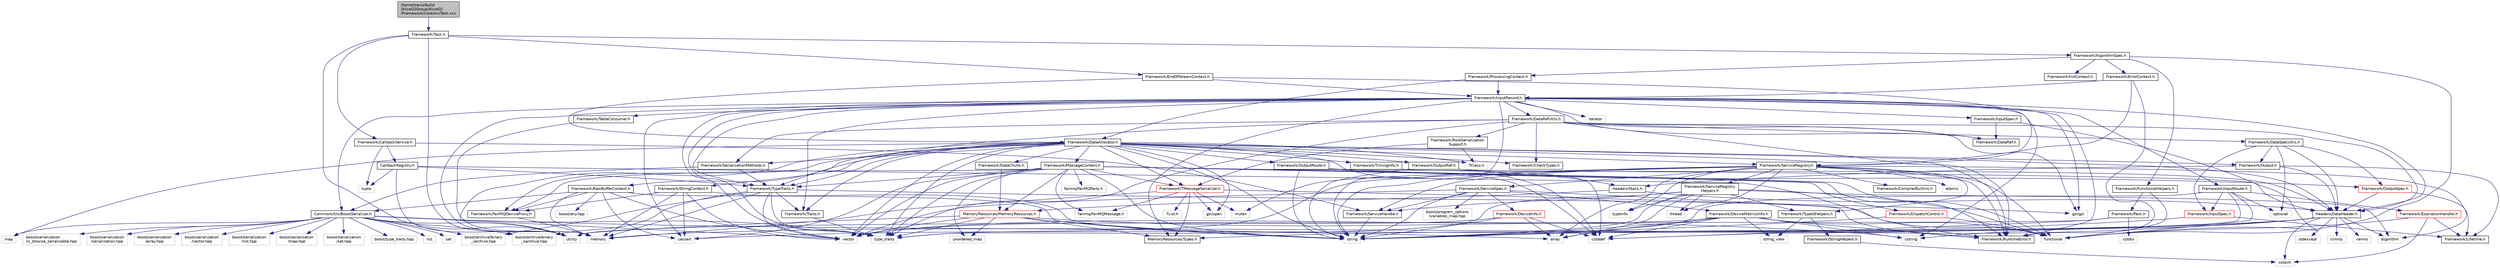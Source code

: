 digraph "/home/travis/build/AliceO2Group/AliceO2/Framework/Core/src/Task.cxx"
{
 // INTERACTIVE_SVG=YES
  bgcolor="transparent";
  edge [fontname="Helvetica",fontsize="10",labelfontname="Helvetica",labelfontsize="10"];
  node [fontname="Helvetica",fontsize="10",shape=record];
  Node0 [label="/home/travis/build\l/AliceO2Group/AliceO2\l/Framework/Core/src/Task.cxx",height=0.2,width=0.4,color="black", fillcolor="grey75", style="filled", fontcolor="black"];
  Node0 -> Node1 [color="midnightblue",fontsize="10",style="solid",fontname="Helvetica"];
  Node1 [label="Framework/Task.h",height=0.2,width=0.4,color="black",URL="$df/d4f/Task_8h.html"];
  Node1 -> Node2 [color="midnightblue",fontsize="10",style="solid",fontname="Helvetica"];
  Node2 [label="Framework/AlgorithmSpec.h",height=0.2,width=0.4,color="black",URL="$d0/d14/AlgorithmSpec_8h.html"];
  Node2 -> Node3 [color="midnightblue",fontsize="10",style="solid",fontname="Helvetica"];
  Node3 [label="Framework/ProcessingContext.h",height=0.2,width=0.4,color="black",URL="$de/d6a/ProcessingContext_8h.html"];
  Node3 -> Node4 [color="midnightblue",fontsize="10",style="solid",fontname="Helvetica"];
  Node4 [label="Framework/InputRecord.h",height=0.2,width=0.4,color="black",URL="$d6/d5c/InputRecord_8h.html"];
  Node4 -> Node5 [color="midnightblue",fontsize="10",style="solid",fontname="Helvetica"];
  Node5 [label="Framework/DataRef.h",height=0.2,width=0.4,color="black",URL="$d5/dfb/DataRef_8h.html"];
  Node4 -> Node6 [color="midnightblue",fontsize="10",style="solid",fontname="Helvetica"];
  Node6 [label="Framework/DataRefUtils.h",height=0.2,width=0.4,color="black",URL="$d5/db8/DataRefUtils_8h.html"];
  Node6 -> Node5 [color="midnightblue",fontsize="10",style="solid",fontname="Helvetica"];
  Node6 -> Node7 [color="midnightblue",fontsize="10",style="solid",fontname="Helvetica"];
  Node7 [label="Framework/RootSerialization\lSupport.h",height=0.2,width=0.4,color="black",URL="$db/dff/RootSerializationSupport_8h.html"];
  Node7 -> Node8 [color="midnightblue",fontsize="10",style="solid",fontname="Helvetica"];
  Node8 [label="Framework/TMessageSerializer.h",height=0.2,width=0.4,color="red",URL="$d8/d3c/TMessageSerializer_8h.html"];
  Node8 -> Node9 [color="midnightblue",fontsize="10",style="solid",fontname="Helvetica"];
  Node9 [label="fairmq/FairMQMessage.h",height=0.2,width=0.4,color="grey75"];
  Node8 -> Node10 [color="midnightblue",fontsize="10",style="solid",fontname="Helvetica"];
  Node10 [label="Framework/RuntimeError.h",height=0.2,width=0.4,color="black",URL="$d1/d76/RuntimeError_8h.html"];
  Node8 -> Node11 [color="midnightblue",fontsize="10",style="solid",fontname="Helvetica"];
  Node11 [label="TList.h",height=0.2,width=0.4,color="grey75"];
  Node8 -> Node16 [color="midnightblue",fontsize="10",style="solid",fontname="Helvetica"];
  Node16 [label="gsl/span",height=0.2,width=0.4,color="grey75"];
  Node8 -> Node17 [color="midnightblue",fontsize="10",style="solid",fontname="Helvetica"];
  Node17 [label="memory",height=0.2,width=0.4,color="grey75"];
  Node8 -> Node18 [color="midnightblue",fontsize="10",style="solid",fontname="Helvetica"];
  Node18 [label="mutex",height=0.2,width=0.4,color="grey75"];
  Node8 -> Node19 [color="midnightblue",fontsize="10",style="solid",fontname="Helvetica"];
  Node19 [label="MemoryResources/Types.h",height=0.2,width=0.4,color="black",URL="$d7/df8/Types_8h.html"];
  Node7 -> Node20 [color="midnightblue",fontsize="10",style="solid",fontname="Helvetica"];
  Node20 [label="TClass.h",height=0.2,width=0.4,color="grey75"];
  Node6 -> Node21 [color="midnightblue",fontsize="10",style="solid",fontname="Helvetica"];
  Node21 [label="Framework/SerializationMethods.h",height=0.2,width=0.4,color="black",URL="$d1/d53/SerializationMethods_8h.html",tooltip="Type wrappers for enfording a specific serialization method. "];
  Node21 -> Node22 [color="midnightblue",fontsize="10",style="solid",fontname="Helvetica"];
  Node22 [label="Framework/TypeTraits.h",height=0.2,width=0.4,color="black",URL="$d0/d95/TypeTraits_8h.html"];
  Node22 -> Node23 [color="midnightblue",fontsize="10",style="solid",fontname="Helvetica"];
  Node23 [label="type_traits",height=0.2,width=0.4,color="grey75"];
  Node22 -> Node24 [color="midnightblue",fontsize="10",style="solid",fontname="Helvetica"];
  Node24 [label="vector",height=0.2,width=0.4,color="grey75"];
  Node22 -> Node17 [color="midnightblue",fontsize="10",style="solid",fontname="Helvetica"];
  Node22 -> Node25 [color="midnightblue",fontsize="10",style="solid",fontname="Helvetica"];
  Node25 [label="Framework/Traits.h",height=0.2,width=0.4,color="black",URL="$db/d31/Traits_8h.html"];
  Node25 -> Node23 [color="midnightblue",fontsize="10",style="solid",fontname="Helvetica"];
  Node22 -> Node26 [color="midnightblue",fontsize="10",style="solid",fontname="Helvetica"];
  Node26 [label="boost/archive/binary\l_iarchive.hpp",height=0.2,width=0.4,color="grey75"];
  Node22 -> Node27 [color="midnightblue",fontsize="10",style="solid",fontname="Helvetica"];
  Node27 [label="boost/archive/binary\l_oarchive.hpp",height=0.2,width=0.4,color="grey75"];
  Node22 -> Node28 [color="midnightblue",fontsize="10",style="solid",fontname="Helvetica"];
  Node28 [label="gsl/gsl",height=0.2,width=0.4,color="grey75"];
  Node21 -> Node29 [color="midnightblue",fontsize="10",style="solid",fontname="Helvetica"];
  Node29 [label="CommonUtils/BoostSerializer.h",height=0.2,width=0.4,color="black",URL="$d7/d91/BoostSerializer_8h.html",tooltip="Templatised boost serializer/deserializer for containers and base types. "];
  Node29 -> Node30 [color="midnightblue",fontsize="10",style="solid",fontname="Helvetica"];
  Node30 [label="utility",height=0.2,width=0.4,color="grey75"];
  Node29 -> Node23 [color="midnightblue",fontsize="10",style="solid",fontname="Helvetica"];
  Node29 -> Node31 [color="midnightblue",fontsize="10",style="solid",fontname="Helvetica"];
  Node31 [label="array",height=0.2,width=0.4,color="grey75"];
  Node29 -> Node24 [color="midnightblue",fontsize="10",style="solid",fontname="Helvetica"];
  Node29 -> Node32 [color="midnightblue",fontsize="10",style="solid",fontname="Helvetica"];
  Node32 [label="list",height=0.2,width=0.4,color="grey75"];
  Node29 -> Node33 [color="midnightblue",fontsize="10",style="solid",fontname="Helvetica"];
  Node33 [label="map",height=0.2,width=0.4,color="grey75"];
  Node29 -> Node34 [color="midnightblue",fontsize="10",style="solid",fontname="Helvetica"];
  Node34 [label="set",height=0.2,width=0.4,color="grey75"];
  Node29 -> Node26 [color="midnightblue",fontsize="10",style="solid",fontname="Helvetica"];
  Node29 -> Node27 [color="midnightblue",fontsize="10",style="solid",fontname="Helvetica"];
  Node29 -> Node35 [color="midnightblue",fontsize="10",style="solid",fontname="Helvetica"];
  Node35 [label="boost/serialization\l/is_bitwise_serializable.hpp",height=0.2,width=0.4,color="grey75"];
  Node29 -> Node36 [color="midnightblue",fontsize="10",style="solid",fontname="Helvetica"];
  Node36 [label="boost/serialization\l/serialization.hpp",height=0.2,width=0.4,color="grey75"];
  Node29 -> Node37 [color="midnightblue",fontsize="10",style="solid",fontname="Helvetica"];
  Node37 [label="boost/serialization\l/array.hpp",height=0.2,width=0.4,color="grey75"];
  Node29 -> Node38 [color="midnightblue",fontsize="10",style="solid",fontname="Helvetica"];
  Node38 [label="boost/serialization\l/vector.hpp",height=0.2,width=0.4,color="grey75"];
  Node29 -> Node39 [color="midnightblue",fontsize="10",style="solid",fontname="Helvetica"];
  Node39 [label="boost/serialization\l/list.hpp",height=0.2,width=0.4,color="grey75"];
  Node29 -> Node40 [color="midnightblue",fontsize="10",style="solid",fontname="Helvetica"];
  Node40 [label="boost/serialization\l/map.hpp",height=0.2,width=0.4,color="grey75"];
  Node29 -> Node41 [color="midnightblue",fontsize="10",style="solid",fontname="Helvetica"];
  Node41 [label="boost/serialization\l/set.hpp",height=0.2,width=0.4,color="grey75"];
  Node29 -> Node42 [color="midnightblue",fontsize="10",style="solid",fontname="Helvetica"];
  Node42 [label="boost/type_traits.hpp",height=0.2,width=0.4,color="grey75"];
  Node6 -> Node43 [color="midnightblue",fontsize="10",style="solid",fontname="Helvetica"];
  Node43 [label="Framework/DataSpecUtils.h",height=0.2,width=0.4,color="black",URL="$d6/d68/DataSpecUtils_8h.html"];
  Node43 -> Node44 [color="midnightblue",fontsize="10",style="solid",fontname="Helvetica"];
  Node44 [label="Framework/OutputSpec.h",height=0.2,width=0.4,color="red",URL="$db/d2d/OutputSpec_8h.html"];
  Node44 -> Node45 [color="midnightblue",fontsize="10",style="solid",fontname="Helvetica"];
  Node45 [label="Headers/DataHeader.h",height=0.2,width=0.4,color="black",URL="$dc/dcd/DataHeader_8h.html"];
  Node45 -> Node46 [color="midnightblue",fontsize="10",style="solid",fontname="Helvetica"];
  Node46 [label="cstdint",height=0.2,width=0.4,color="grey75"];
  Node45 -> Node17 [color="midnightblue",fontsize="10",style="solid",fontname="Helvetica"];
  Node45 -> Node47 [color="midnightblue",fontsize="10",style="solid",fontname="Helvetica"];
  Node47 [label="cassert",height=0.2,width=0.4,color="grey75"];
  Node45 -> Node48 [color="midnightblue",fontsize="10",style="solid",fontname="Helvetica"];
  Node48 [label="cstring",height=0.2,width=0.4,color="grey75"];
  Node45 -> Node49 [color="midnightblue",fontsize="10",style="solid",fontname="Helvetica"];
  Node49 [label="algorithm",height=0.2,width=0.4,color="grey75"];
  Node45 -> Node50 [color="midnightblue",fontsize="10",style="solid",fontname="Helvetica"];
  Node50 [label="stdexcept",height=0.2,width=0.4,color="grey75"];
  Node45 -> Node51 [color="midnightblue",fontsize="10",style="solid",fontname="Helvetica"];
  Node51 [label="string",height=0.2,width=0.4,color="grey75"];
  Node45 -> Node52 [color="midnightblue",fontsize="10",style="solid",fontname="Helvetica"];
  Node52 [label="climits",height=0.2,width=0.4,color="grey75"];
  Node45 -> Node19 [color="midnightblue",fontsize="10",style="solid",fontname="Helvetica"];
  Node45 -> Node53 [color="midnightblue",fontsize="10",style="solid",fontname="Helvetica"];
  Node53 [label="cerrno",height=0.2,width=0.4,color="grey75"];
  Node44 -> Node54 [color="midnightblue",fontsize="10",style="solid",fontname="Helvetica"];
  Node54 [label="Framework/Lifetime.h",height=0.2,width=0.4,color="black",URL="$dc/dca/Lifetime_8h.html"];
  Node43 -> Node57 [color="midnightblue",fontsize="10",style="solid",fontname="Helvetica"];
  Node57 [label="Framework/InputSpec.h",height=0.2,width=0.4,color="red",URL="$d5/d3f/InputSpec_8h.html"];
  Node57 -> Node54 [color="midnightblue",fontsize="10",style="solid",fontname="Helvetica"];
  Node57 -> Node51 [color="midnightblue",fontsize="10",style="solid",fontname="Helvetica"];
  Node43 -> Node45 [color="midnightblue",fontsize="10",style="solid",fontname="Helvetica"];
  Node43 -> Node81 [color="midnightblue",fontsize="10",style="solid",fontname="Helvetica"];
  Node81 [label="Framework/Output.h",height=0.2,width=0.4,color="black",URL="$d3/ddf/Output_8h.html"];
  Node81 -> Node45 [color="midnightblue",fontsize="10",style="solid",fontname="Helvetica"];
  Node81 -> Node54 [color="midnightblue",fontsize="10",style="solid",fontname="Helvetica"];
  Node81 -> Node62 [color="midnightblue",fontsize="10",style="solid",fontname="Helvetica"];
  Node62 [label="Headers/Stack.h",height=0.2,width=0.4,color="black",URL="$d4/d00/Headers_2include_2Headers_2Stack_8h.html"];
  Node62 -> Node63 [color="midnightblue",fontsize="10",style="solid",fontname="Helvetica"];
  Node63 [label="MemoryResources/MemoryResources.h",height=0.2,width=0.4,color="red",URL="$dc/d03/MemoryResources_8h.html"];
  Node63 -> Node48 [color="midnightblue",fontsize="10",style="solid",fontname="Helvetica"];
  Node63 -> Node51 [color="midnightblue",fontsize="10",style="solid",fontname="Helvetica"];
  Node63 -> Node23 [color="midnightblue",fontsize="10",style="solid",fontname="Helvetica"];
  Node63 -> Node30 [color="midnightblue",fontsize="10",style="solid",fontname="Helvetica"];
  Node63 -> Node24 [color="midnightblue",fontsize="10",style="solid",fontname="Helvetica"];
  Node63 -> Node68 [color="midnightblue",fontsize="10",style="solid",fontname="Helvetica"];
  Node68 [label="unordered_map",height=0.2,width=0.4,color="grey75"];
  Node63 -> Node19 [color="midnightblue",fontsize="10",style="solid",fontname="Helvetica"];
  Node62 -> Node45 [color="midnightblue",fontsize="10",style="solid",fontname="Helvetica"];
  Node43 -> Node82 [color="midnightblue",fontsize="10",style="solid",fontname="Helvetica"];
  Node82 [label="optional",height=0.2,width=0.4,color="grey75"];
  Node6 -> Node22 [color="midnightblue",fontsize="10",style="solid",fontname="Helvetica"];
  Node6 -> Node45 [color="midnightblue",fontsize="10",style="solid",fontname="Helvetica"];
  Node6 -> Node83 [color="midnightblue",fontsize="10",style="solid",fontname="Helvetica"];
  Node83 [label="Framework/CheckTypes.h",height=0.2,width=0.4,color="black",URL="$d1/d00/CheckTypes_8h.html"];
  Node6 -> Node10 [color="midnightblue",fontsize="10",style="solid",fontname="Helvetica"];
  Node6 -> Node28 [color="midnightblue",fontsize="10",style="solid",fontname="Helvetica"];
  Node6 -> Node23 [color="midnightblue",fontsize="10",style="solid",fontname="Helvetica"];
  Node4 -> Node84 [color="midnightblue",fontsize="10",style="solid",fontname="Helvetica"];
  Node84 [label="Framework/InputRoute.h",height=0.2,width=0.4,color="black",URL="$d5/d19/InputRoute_8h.html"];
  Node84 -> Node85 [color="midnightblue",fontsize="10",style="solid",fontname="Helvetica"];
  Node85 [label="Framework/ExpirationHandler.h",height=0.2,width=0.4,color="red",URL="$d2/dd9/ExpirationHandler_8h.html"];
  Node85 -> Node54 [color="midnightblue",fontsize="10",style="solid",fontname="Helvetica"];
  Node85 -> Node46 [color="midnightblue",fontsize="10",style="solid",fontname="Helvetica"];
  Node85 -> Node87 [color="midnightblue",fontsize="10",style="solid",fontname="Helvetica"];
  Node87 [label="functional",height=0.2,width=0.4,color="grey75"];
  Node84 -> Node57 [color="midnightblue",fontsize="10",style="solid",fontname="Helvetica"];
  Node84 -> Node88 [color="midnightblue",fontsize="10",style="solid",fontname="Helvetica"];
  Node88 [label="cstddef",height=0.2,width=0.4,color="grey75"];
  Node84 -> Node51 [color="midnightblue",fontsize="10",style="solid",fontname="Helvetica"];
  Node84 -> Node87 [color="midnightblue",fontsize="10",style="solid",fontname="Helvetica"];
  Node84 -> Node82 [color="midnightblue",fontsize="10",style="solid",fontname="Helvetica"];
  Node4 -> Node22 [color="midnightblue",fontsize="10",style="solid",fontname="Helvetica"];
  Node4 -> Node89 [color="midnightblue",fontsize="10",style="solid",fontname="Helvetica"];
  Node89 [label="Framework/InputSpan.h",height=0.2,width=0.4,color="black",URL="$da/d0f/InputSpan_8h.html"];
  Node89 -> Node5 [color="midnightblue",fontsize="10",style="solid",fontname="Helvetica"];
  Node89 -> Node87 [color="midnightblue",fontsize="10",style="solid",fontname="Helvetica"];
  Node4 -> Node90 [color="midnightblue",fontsize="10",style="solid",fontname="Helvetica"];
  Node90 [label="Framework/TableConsumer.h",height=0.2,width=0.4,color="black",URL="$dc/d03/TableConsumer_8h.html"];
  Node90 -> Node17 [color="midnightblue",fontsize="10",style="solid",fontname="Helvetica"];
  Node4 -> Node25 [color="midnightblue",fontsize="10",style="solid",fontname="Helvetica"];
  Node4 -> Node10 [color="midnightblue",fontsize="10",style="solid",fontname="Helvetica"];
  Node4 -> Node19 [color="midnightblue",fontsize="10",style="solid",fontname="Helvetica"];
  Node4 -> Node45 [color="midnightblue",fontsize="10",style="solid",fontname="Helvetica"];
  Node4 -> Node29 [color="midnightblue",fontsize="10",style="solid",fontname="Helvetica"];
  Node4 -> Node28 [color="midnightblue",fontsize="10",style="solid",fontname="Helvetica"];
  Node4 -> Node91 [color="midnightblue",fontsize="10",style="solid",fontname="Helvetica"];
  Node91 [label="iterator",height=0.2,width=0.4,color="grey75"];
  Node4 -> Node51 [color="midnightblue",fontsize="10",style="solid",fontname="Helvetica"];
  Node4 -> Node24 [color="midnightblue",fontsize="10",style="solid",fontname="Helvetica"];
  Node4 -> Node48 [color="midnightblue",fontsize="10",style="solid",fontname="Helvetica"];
  Node4 -> Node47 [color="midnightblue",fontsize="10",style="solid",fontname="Helvetica"];
  Node4 -> Node17 [color="midnightblue",fontsize="10",style="solid",fontname="Helvetica"];
  Node4 -> Node23 [color="midnightblue",fontsize="10",style="solid",fontname="Helvetica"];
  Node3 -> Node92 [color="midnightblue",fontsize="10",style="solid",fontname="Helvetica"];
  Node92 [label="Framework/DataAllocator.h",height=0.2,width=0.4,color="black",URL="$d1/d28/DataAllocator_8h.html"];
  Node92 -> Node93 [color="midnightblue",fontsize="10",style="solid",fontname="Helvetica"];
  Node93 [label="Framework/MessageContext.h",height=0.2,width=0.4,color="black",URL="$dc/dc4/MessageContext_8h.html"];
  Node93 -> Node94 [color="midnightblue",fontsize="10",style="solid",fontname="Helvetica"];
  Node94 [label="Framework/DispatchControl.h",height=0.2,width=0.4,color="red",URL="$dd/dda/DispatchControl_8h.html"];
  Node94 -> Node87 [color="midnightblue",fontsize="10",style="solid",fontname="Helvetica"];
  Node94 -> Node51 [color="midnightblue",fontsize="10",style="solid",fontname="Helvetica"];
  Node93 -> Node96 [color="midnightblue",fontsize="10",style="solid",fontname="Helvetica"];
  Node96 [label="Framework/FairMQDeviceProxy.h",height=0.2,width=0.4,color="black",URL="$d8/d71/FairMQDeviceProxy_8h.html"];
  Node96 -> Node17 [color="midnightblue",fontsize="10",style="solid",fontname="Helvetica"];
  Node93 -> Node10 [color="midnightblue",fontsize="10",style="solid",fontname="Helvetica"];
  Node93 -> Node8 [color="midnightblue",fontsize="10",style="solid",fontname="Helvetica"];
  Node93 -> Node22 [color="midnightblue",fontsize="10",style="solid",fontname="Helvetica"];
  Node93 -> Node45 [color="midnightblue",fontsize="10",style="solid",fontname="Helvetica"];
  Node93 -> Node63 [color="midnightblue",fontsize="10",style="solid",fontname="Helvetica"];
  Node93 -> Node9 [color="midnightblue",fontsize="10",style="solid",fontname="Helvetica"];
  Node93 -> Node97 [color="midnightblue",fontsize="10",style="solid",fontname="Helvetica"];
  Node97 [label="fairmq/FairMQParts.h",height=0.2,width=0.4,color="grey75"];
  Node93 -> Node47 [color="midnightblue",fontsize="10",style="solid",fontname="Helvetica"];
  Node93 -> Node87 [color="midnightblue",fontsize="10",style="solid",fontname="Helvetica"];
  Node93 -> Node51 [color="midnightblue",fontsize="10",style="solid",fontname="Helvetica"];
  Node93 -> Node23 [color="midnightblue",fontsize="10",style="solid",fontname="Helvetica"];
  Node93 -> Node68 [color="midnightblue",fontsize="10",style="solid",fontname="Helvetica"];
  Node93 -> Node24 [color="midnightblue",fontsize="10",style="solid",fontname="Helvetica"];
  Node92 -> Node98 [color="midnightblue",fontsize="10",style="solid",fontname="Helvetica"];
  Node98 [label="Framework/StringContext.h",height=0.2,width=0.4,color="black",URL="$dd/df6/StringContext_8h.html"];
  Node98 -> Node96 [color="midnightblue",fontsize="10",style="solid",fontname="Helvetica"];
  Node98 -> Node24 [color="midnightblue",fontsize="10",style="solid",fontname="Helvetica"];
  Node98 -> Node47 [color="midnightblue",fontsize="10",style="solid",fontname="Helvetica"];
  Node98 -> Node51 [color="midnightblue",fontsize="10",style="solid",fontname="Helvetica"];
  Node98 -> Node17 [color="midnightblue",fontsize="10",style="solid",fontname="Helvetica"];
  Node92 -> Node99 [color="midnightblue",fontsize="10",style="solid",fontname="Helvetica"];
  Node99 [label="Framework/RawBufferContext.h",height=0.2,width=0.4,color="black",URL="$d8/d25/RawBufferContext_8h.html",tooltip=" "];
  Node99 -> Node96 [color="midnightblue",fontsize="10",style="solid",fontname="Helvetica"];
  Node99 -> Node29 [color="midnightblue",fontsize="10",style="solid",fontname="Helvetica"];
  Node99 -> Node24 [color="midnightblue",fontsize="10",style="solid",fontname="Helvetica"];
  Node99 -> Node47 [color="midnightblue",fontsize="10",style="solid",fontname="Helvetica"];
  Node99 -> Node51 [color="midnightblue",fontsize="10",style="solid",fontname="Helvetica"];
  Node99 -> Node17 [color="midnightblue",fontsize="10",style="solid",fontname="Helvetica"];
  Node99 -> Node100 [color="midnightblue",fontsize="10",style="solid",fontname="Helvetica"];
  Node100 [label="boost/any.hpp",height=0.2,width=0.4,color="grey75"];
  Node92 -> Node81 [color="midnightblue",fontsize="10",style="solid",fontname="Helvetica"];
  Node92 -> Node101 [color="midnightblue",fontsize="10",style="solid",fontname="Helvetica"];
  Node101 [label="Framework/OutputRef.h",height=0.2,width=0.4,color="black",URL="$d6/d5a/OutputRef_8h.html"];
  Node101 -> Node45 [color="midnightblue",fontsize="10",style="solid",fontname="Helvetica"];
  Node101 -> Node62 [color="midnightblue",fontsize="10",style="solid",fontname="Helvetica"];
  Node101 -> Node51 [color="midnightblue",fontsize="10",style="solid",fontname="Helvetica"];
  Node92 -> Node102 [color="midnightblue",fontsize="10",style="solid",fontname="Helvetica"];
  Node102 [label="Framework/OutputRoute.h",height=0.2,width=0.4,color="black",URL="$d6/df4/OutputRoute_8h.html"];
  Node102 -> Node44 [color="midnightblue",fontsize="10",style="solid",fontname="Helvetica"];
  Node102 -> Node88 [color="midnightblue",fontsize="10",style="solid",fontname="Helvetica"];
  Node102 -> Node51 [color="midnightblue",fontsize="10",style="solid",fontname="Helvetica"];
  Node92 -> Node103 [color="midnightblue",fontsize="10",style="solid",fontname="Helvetica"];
  Node103 [label="Framework/DataChunk.h",height=0.2,width=0.4,color="black",URL="$d7/d31/DataChunk_8h.html"];
  Node103 -> Node63 [color="midnightblue",fontsize="10",style="solid",fontname="Helvetica"];
  Node92 -> Node96 [color="midnightblue",fontsize="10",style="solid",fontname="Helvetica"];
  Node92 -> Node104 [color="midnightblue",fontsize="10",style="solid",fontname="Helvetica"];
  Node104 [label="Framework/TimingInfo.h",height=0.2,width=0.4,color="black",URL="$da/d2b/TimingInfo_8h.html"];
  Node104 -> Node88 [color="midnightblue",fontsize="10",style="solid",fontname="Helvetica"];
  Node92 -> Node8 [color="midnightblue",fontsize="10",style="solid",fontname="Helvetica"];
  Node92 -> Node22 [color="midnightblue",fontsize="10",style="solid",fontname="Helvetica"];
  Node92 -> Node25 [color="midnightblue",fontsize="10",style="solid",fontname="Helvetica"];
  Node92 -> Node21 [color="midnightblue",fontsize="10",style="solid",fontname="Helvetica"];
  Node92 -> Node83 [color="midnightblue",fontsize="10",style="solid",fontname="Helvetica"];
  Node92 -> Node105 [color="midnightblue",fontsize="10",style="solid",fontname="Helvetica"];
  Node105 [label="Framework/ServiceRegistry.h",height=0.2,width=0.4,color="black",URL="$d8/d17/ServiceRegistry_8h.html"];
  Node105 -> Node106 [color="midnightblue",fontsize="10",style="solid",fontname="Helvetica"];
  Node106 [label="Framework/ServiceHandle.h",height=0.2,width=0.4,color="black",URL="$d3/d28/ServiceHandle_8h.html"];
  Node106 -> Node51 [color="midnightblue",fontsize="10",style="solid",fontname="Helvetica"];
  Node105 -> Node107 [color="midnightblue",fontsize="10",style="solid",fontname="Helvetica"];
  Node107 [label="Framework/ServiceSpec.h",height=0.2,width=0.4,color="black",URL="$d4/d61/ServiceSpec_8h.html"];
  Node107 -> Node106 [color="midnightblue",fontsize="10",style="solid",fontname="Helvetica"];
  Node107 -> Node108 [color="midnightblue",fontsize="10",style="solid",fontname="Helvetica"];
  Node108 [label="Framework/DeviceMetricsInfo.h",height=0.2,width=0.4,color="black",URL="$dc/df0/DeviceMetricsInfo_8h.html"];
  Node108 -> Node10 [color="midnightblue",fontsize="10",style="solid",fontname="Helvetica"];
  Node108 -> Node31 [color="midnightblue",fontsize="10",style="solid",fontname="Helvetica"];
  Node108 -> Node88 [color="midnightblue",fontsize="10",style="solid",fontname="Helvetica"];
  Node108 -> Node48 [color="midnightblue",fontsize="10",style="solid",fontname="Helvetica"];
  Node108 -> Node87 [color="midnightblue",fontsize="10",style="solid",fontname="Helvetica"];
  Node108 -> Node51 [color="midnightblue",fontsize="10",style="solid",fontname="Helvetica"];
  Node108 -> Node79 [color="midnightblue",fontsize="10",style="solid",fontname="Helvetica"];
  Node79 [label="string_view",height=0.2,width=0.4,color="grey75"];
  Node108 -> Node24 [color="midnightblue",fontsize="10",style="solid",fontname="Helvetica"];
  Node107 -> Node109 [color="midnightblue",fontsize="10",style="solid",fontname="Helvetica"];
  Node109 [label="Framework/DeviceInfo.h",height=0.2,width=0.4,color="red",URL="$d7/d58/DeviceInfo_8h.html"];
  Node109 -> Node88 [color="midnightblue",fontsize="10",style="solid",fontname="Helvetica"];
  Node109 -> Node51 [color="midnightblue",fontsize="10",style="solid",fontname="Helvetica"];
  Node109 -> Node24 [color="midnightblue",fontsize="10",style="solid",fontname="Helvetica"];
  Node109 -> Node31 [color="midnightblue",fontsize="10",style="solid",fontname="Helvetica"];
  Node107 -> Node87 [color="midnightblue",fontsize="10",style="solid",fontname="Helvetica"];
  Node107 -> Node51 [color="midnightblue",fontsize="10",style="solid",fontname="Helvetica"];
  Node107 -> Node24 [color="midnightblue",fontsize="10",style="solid",fontname="Helvetica"];
  Node107 -> Node116 [color="midnightblue",fontsize="10",style="solid",fontname="Helvetica"];
  Node116 [label="boost/program_options\l/variables_map.hpp",height=0.2,width=0.4,color="grey75"];
  Node105 -> Node117 [color="midnightblue",fontsize="10",style="solid",fontname="Helvetica"];
  Node117 [label="Framework/ServiceRegistry\lHelpers.h",height=0.2,width=0.4,color="black",URL="$d0/d6d/ServiceRegistryHelpers_8h.html"];
  Node117 -> Node106 [color="midnightblue",fontsize="10",style="solid",fontname="Helvetica"];
  Node117 -> Node118 [color="midnightblue",fontsize="10",style="solid",fontname="Helvetica"];
  Node118 [label="Framework/TypeIdHelpers.h",height=0.2,width=0.4,color="black",URL="$d2/d9a/TypeIdHelpers_8h.html"];
  Node118 -> Node79 [color="midnightblue",fontsize="10",style="solid",fontname="Helvetica"];
  Node118 -> Node119 [color="midnightblue",fontsize="10",style="solid",fontname="Helvetica"];
  Node119 [label="Framework/StringHelpers.h",height=0.2,width=0.4,color="black",URL="$db/dff/StringHelpers_8h.html"];
  Node119 -> Node46 [color="midnightblue",fontsize="10",style="solid",fontname="Helvetica"];
  Node117 -> Node49 [color="midnightblue",fontsize="10",style="solid",fontname="Helvetica"];
  Node117 -> Node31 [color="midnightblue",fontsize="10",style="solid",fontname="Helvetica"];
  Node117 -> Node87 [color="midnightblue",fontsize="10",style="solid",fontname="Helvetica"];
  Node117 -> Node51 [color="midnightblue",fontsize="10",style="solid",fontname="Helvetica"];
  Node117 -> Node23 [color="midnightblue",fontsize="10",style="solid",fontname="Helvetica"];
  Node117 -> Node120 [color="midnightblue",fontsize="10",style="solid",fontname="Helvetica"];
  Node120 [label="typeinfo",height=0.2,width=0.4,color="grey75"];
  Node117 -> Node121 [color="midnightblue",fontsize="10",style="solid",fontname="Helvetica"];
  Node121 [label="thread",height=0.2,width=0.4,color="grey75"];
  Node105 -> Node122 [color="midnightblue",fontsize="10",style="solid",fontname="Helvetica"];
  Node122 [label="Framework/CompilerBuiltins.h",height=0.2,width=0.4,color="black",URL="$d9/de8/CompilerBuiltins_8h.html"];
  Node105 -> Node118 [color="midnightblue",fontsize="10",style="solid",fontname="Helvetica"];
  Node105 -> Node10 [color="midnightblue",fontsize="10",style="solid",fontname="Helvetica"];
  Node105 -> Node49 [color="midnightblue",fontsize="10",style="solid",fontname="Helvetica"];
  Node105 -> Node31 [color="midnightblue",fontsize="10",style="solid",fontname="Helvetica"];
  Node105 -> Node87 [color="midnightblue",fontsize="10",style="solid",fontname="Helvetica"];
  Node105 -> Node51 [color="midnightblue",fontsize="10",style="solid",fontname="Helvetica"];
  Node105 -> Node23 [color="midnightblue",fontsize="10",style="solid",fontname="Helvetica"];
  Node105 -> Node120 [color="midnightblue",fontsize="10",style="solid",fontname="Helvetica"];
  Node105 -> Node121 [color="midnightblue",fontsize="10",style="solid",fontname="Helvetica"];
  Node105 -> Node123 [color="midnightblue",fontsize="10",style="solid",fontname="Helvetica"];
  Node123 [label="atomic",height=0.2,width=0.4,color="grey75"];
  Node105 -> Node18 [color="midnightblue",fontsize="10",style="solid",fontname="Helvetica"];
  Node92 -> Node10 [color="midnightblue",fontsize="10",style="solid",fontname="Helvetica"];
  Node92 -> Node45 [color="midnightblue",fontsize="10",style="solid",fontname="Helvetica"];
  Node92 -> Node20 [color="midnightblue",fontsize="10",style="solid",fontname="Helvetica"];
  Node92 -> Node16 [color="midnightblue",fontsize="10",style="solid",fontname="Helvetica"];
  Node92 -> Node24 [color="midnightblue",fontsize="10",style="solid",fontname="Helvetica"];
  Node92 -> Node33 [color="midnightblue",fontsize="10",style="solid",fontname="Helvetica"];
  Node92 -> Node51 [color="midnightblue",fontsize="10",style="solid",fontname="Helvetica"];
  Node92 -> Node30 [color="midnightblue",fontsize="10",style="solid",fontname="Helvetica"];
  Node92 -> Node23 [color="midnightblue",fontsize="10",style="solid",fontname="Helvetica"];
  Node92 -> Node88 [color="midnightblue",fontsize="10",style="solid",fontname="Helvetica"];
  Node2 -> Node124 [color="midnightblue",fontsize="10",style="solid",fontname="Helvetica"];
  Node124 [label="Framework/ErrorContext.h",height=0.2,width=0.4,color="black",URL="$d7/dad/ErrorContext_8h.html"];
  Node124 -> Node4 [color="midnightblue",fontsize="10",style="solid",fontname="Helvetica"];
  Node124 -> Node105 [color="midnightblue",fontsize="10",style="solid",fontname="Helvetica"];
  Node124 -> Node10 [color="midnightblue",fontsize="10",style="solid",fontname="Helvetica"];
  Node2 -> Node125 [color="midnightblue",fontsize="10",style="solid",fontname="Helvetica"];
  Node125 [label="Framework/InitContext.h",height=0.2,width=0.4,color="black",URL="$d4/d2b/InitContext_8h.html"];
  Node2 -> Node126 [color="midnightblue",fontsize="10",style="solid",fontname="Helvetica"];
  Node126 [label="Framework/FunctionalHelpers.h",height=0.2,width=0.4,color="black",URL="$de/d9b/FunctionalHelpers_8h.html"];
  Node126 -> Node127 [color="midnightblue",fontsize="10",style="solid",fontname="Helvetica"];
  Node127 [label="Framework/Pack.h",height=0.2,width=0.4,color="black",URL="$dd/dce/Pack_8h.html"];
  Node127 -> Node88 [color="midnightblue",fontsize="10",style="solid",fontname="Helvetica"];
  Node127 -> Node30 [color="midnightblue",fontsize="10",style="solid",fontname="Helvetica"];
  Node127 -> Node60 [color="midnightblue",fontsize="10",style="solid",fontname="Helvetica"];
  Node60 [label="cstdio",height=0.2,width=0.4,color="grey75"];
  Node126 -> Node87 [color="midnightblue",fontsize="10",style="solid",fontname="Helvetica"];
  Node2 -> Node87 [color="midnightblue",fontsize="10",style="solid",fontname="Helvetica"];
  Node1 -> Node128 [color="midnightblue",fontsize="10",style="solid",fontname="Helvetica"];
  Node128 [label="Framework/CallbackService.h",height=0.2,width=0.4,color="black",URL="$d9/d7f/CallbackService_8h.html"];
  Node128 -> Node129 [color="midnightblue",fontsize="10",style="solid",fontname="Helvetica"];
  Node129 [label="CallbackRegistry.h",height=0.2,width=0.4,color="black",URL="$d7/d3e/CallbackRegistry_8h.html",tooltip="A generic registry for callbacks. "];
  Node129 -> Node22 [color="midnightblue",fontsize="10",style="solid",fontname="Helvetica"];
  Node129 -> Node10 [color="midnightblue",fontsize="10",style="solid",fontname="Helvetica"];
  Node129 -> Node130 [color="midnightblue",fontsize="10",style="solid",fontname="Helvetica"];
  Node130 [label="tuple",height=0.2,width=0.4,color="grey75"];
  Node129 -> Node30 [color="midnightblue",fontsize="10",style="solid",fontname="Helvetica"];
  Node128 -> Node106 [color="midnightblue",fontsize="10",style="solid",fontname="Helvetica"];
  Node128 -> Node130 [color="midnightblue",fontsize="10",style="solid",fontname="Helvetica"];
  Node1 -> Node131 [color="midnightblue",fontsize="10",style="solid",fontname="Helvetica"];
  Node131 [label="Framework/EndOfStreamContext.h",height=0.2,width=0.4,color="black",URL="$d0/d77/EndOfStreamContext_8h.html"];
  Node131 -> Node4 [color="midnightblue",fontsize="10",style="solid",fontname="Helvetica"];
  Node131 -> Node105 [color="midnightblue",fontsize="10",style="solid",fontname="Helvetica"];
  Node131 -> Node92 [color="midnightblue",fontsize="10",style="solid",fontname="Helvetica"];
  Node1 -> Node30 [color="midnightblue",fontsize="10",style="solid",fontname="Helvetica"];
  Node1 -> Node17 [color="midnightblue",fontsize="10",style="solid",fontname="Helvetica"];
}
